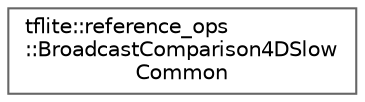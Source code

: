 digraph "Graphical Class Hierarchy"
{
 // LATEX_PDF_SIZE
  bgcolor="transparent";
  edge [fontname=Helvetica,fontsize=10,labelfontname=Helvetica,labelfontsize=10];
  node [fontname=Helvetica,fontsize=10,shape=box,height=0.2,width=0.4];
  rankdir="LR";
  Node0 [id="Node000000",label="tflite::reference_ops\l::BroadcastComparison4DSlow\lCommon",height=0.2,width=0.4,color="grey40", fillcolor="white", style="filled",URL="$structtflite_1_1reference__ops_1_1_broadcast_comparison4_d_slow_common.html",tooltip=" "];
}
